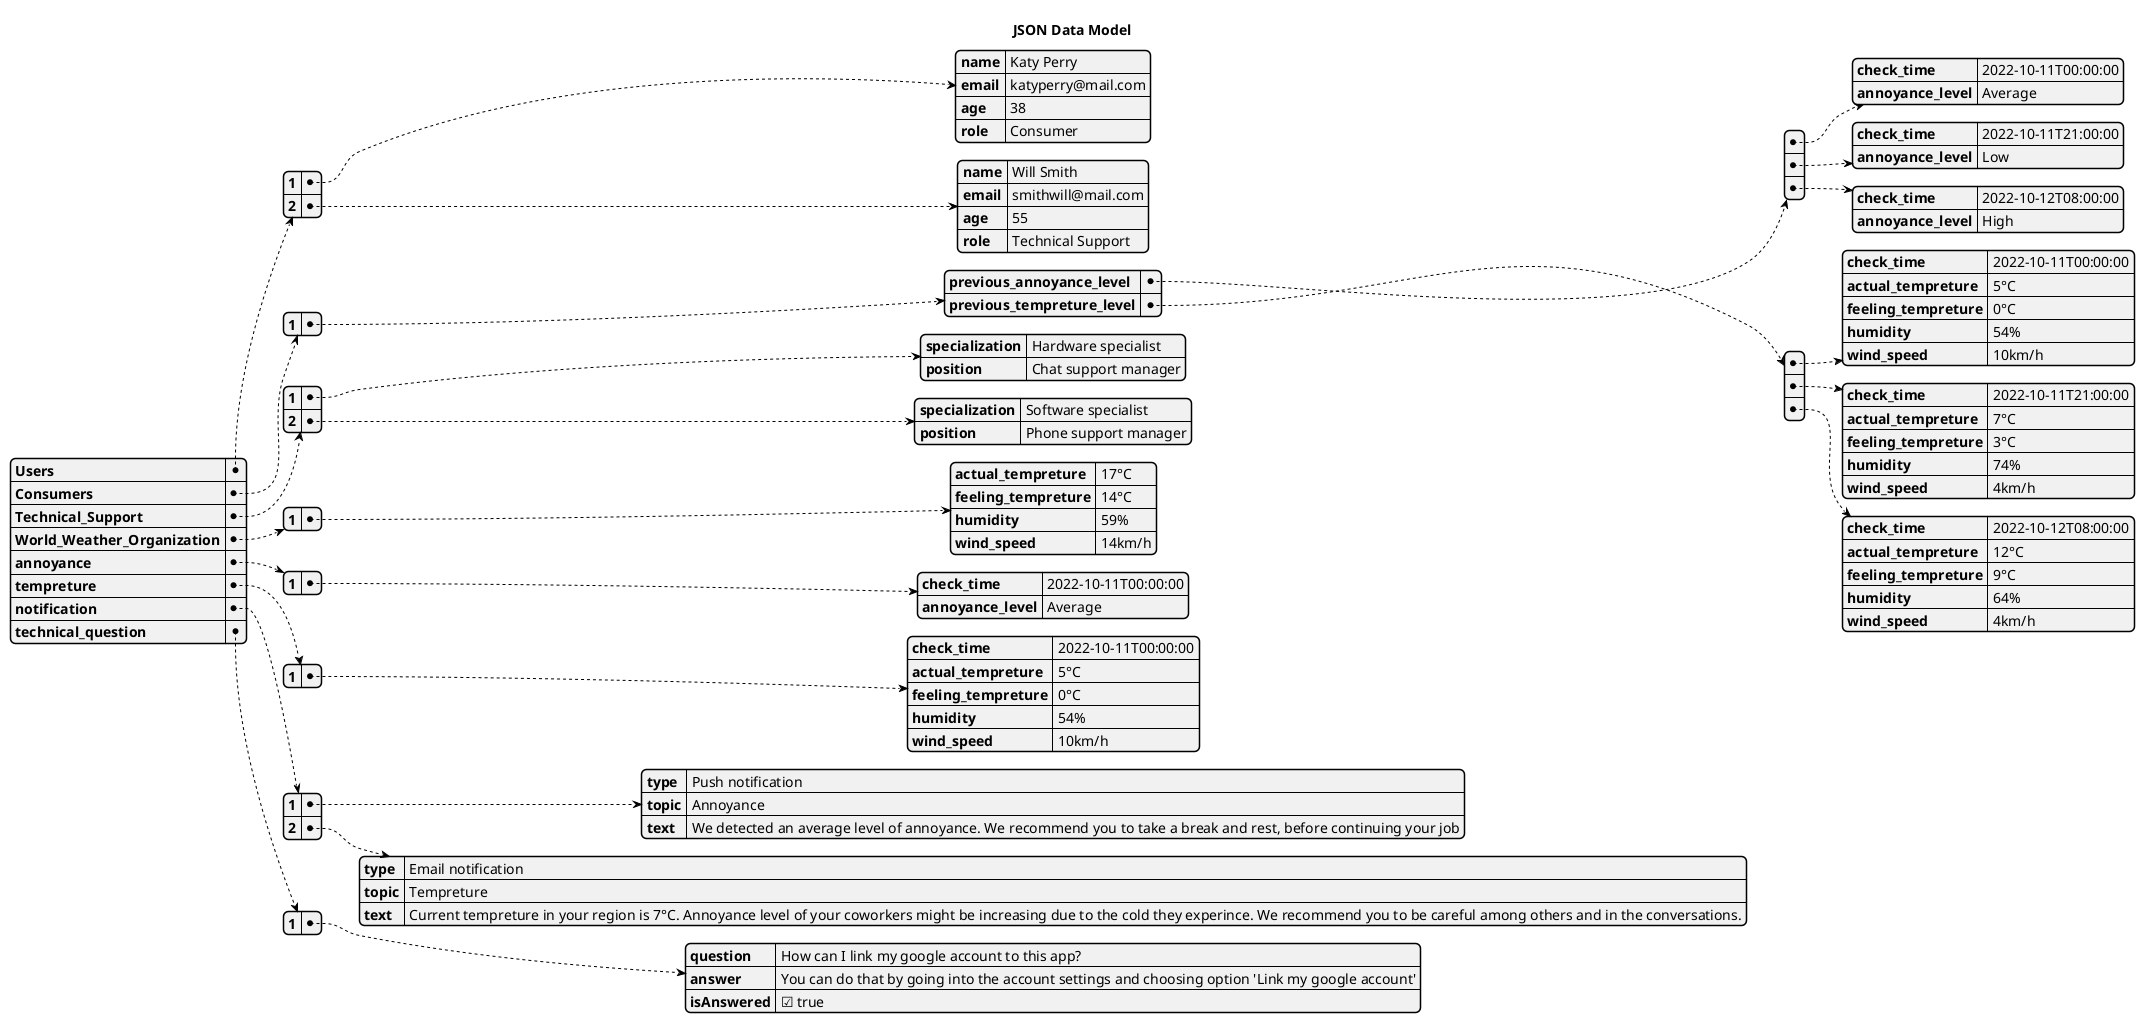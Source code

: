 @startjson

title JSON Data Model
{
  "Users": {
    "1": {
      "name": "Katy Perry",
      "email": "katyperry@mail.com",
      "age": 38,
      "role": "Consumer"
    },
    "2": {
      "name": "Will Smith",
      "email": "smithwill@mail.com",
      "age": 55,
      "role": "Technical Support"
    }
  },
  "Consumers": {
    "1": {
      "previous_annoyance_level": [
        { "check_time": "2022-10-11T00:00:00", "annoyance_level": "Average" },
        { "check_time": "2022-10-11T21:00:00", "annoyance_level": "Low" },
        { "check_time": "2022-10-12T08:00:00", "annoyance_level": "High" }
      ],
      "previous_tempreture_level": [
        {
          "check_time": "2022-10-11T00:00:00",
          "actual_tempreture": "5°C",
          "feeling_tempreture": "0°C",
          "humidity": "54%",
          "wind_speed": "10km/h"
        },
        {
          "check_time": "2022-10-11T21:00:00",
          "actual_tempreture": "7°C",
          "feeling_tempreture": "3°C",
          "humidity": "74%",
          "wind_speed": "4km/h"
        },
        {
          "check_time": "2022-10-12T08:00:00",
          "actual_tempreture": "12°C",
          "feeling_tempreture": "9°C",
          "humidity": "64%",
          "wind_speed": "4km/h"
        }
      ]
    }
  },
  "Technical_Support": {
    "1": {
      "specialization": "Hardware specialist",
      "position": "Chat support manager"
    },
    "2": {
      "specialization": "Software specialist",
      "position": "Phone support manager"
    }
  },
  "World_Weather_Organization": {
    "1": {
      "actual_tempreture": "17°C",
      "feeling_tempreture": "14°C",
      "humidity": "59%",
      "wind_speed": "14km/h"
    }
  },
  "annoyance": {
    "1": {
      "check_time": "2022-10-11T00:00:00",
      "annoyance_level": "Average"
    }
  },
  "tempreture": {
    "1": {
      "check_time": "2022-10-11T00:00:00",
      "actual_tempreture": "5°C",
      "feeling_tempreture": "0°C",
      "humidity": "54%",
      "wind_speed": "10km/h"
    }
  },
  "notification": {
    "1": {
      "type": "Push notification",
      "topic": "Annoyance",
      "text": "We detected an average level of annoyance. We recommend you to take a break and rest, before continuing your job"
    },
    "2": {
      "type": "Email notification",
      "topic": "Tempreture",
      "text": "Current tempreture in your region is 7°C. Annoyance level of your coworkers might be increasing due to the cold they experince. We recommend you to be careful among others and in the conversations."
    }
  },
  "technical_question": {
    "1": {
      "question": "How can I link my google account to this app?",
      "answer": "You can do that by going into the account settings and choosing option 'Link my google account'",
      "isAnswered": true
    }
  }
}

@endjson